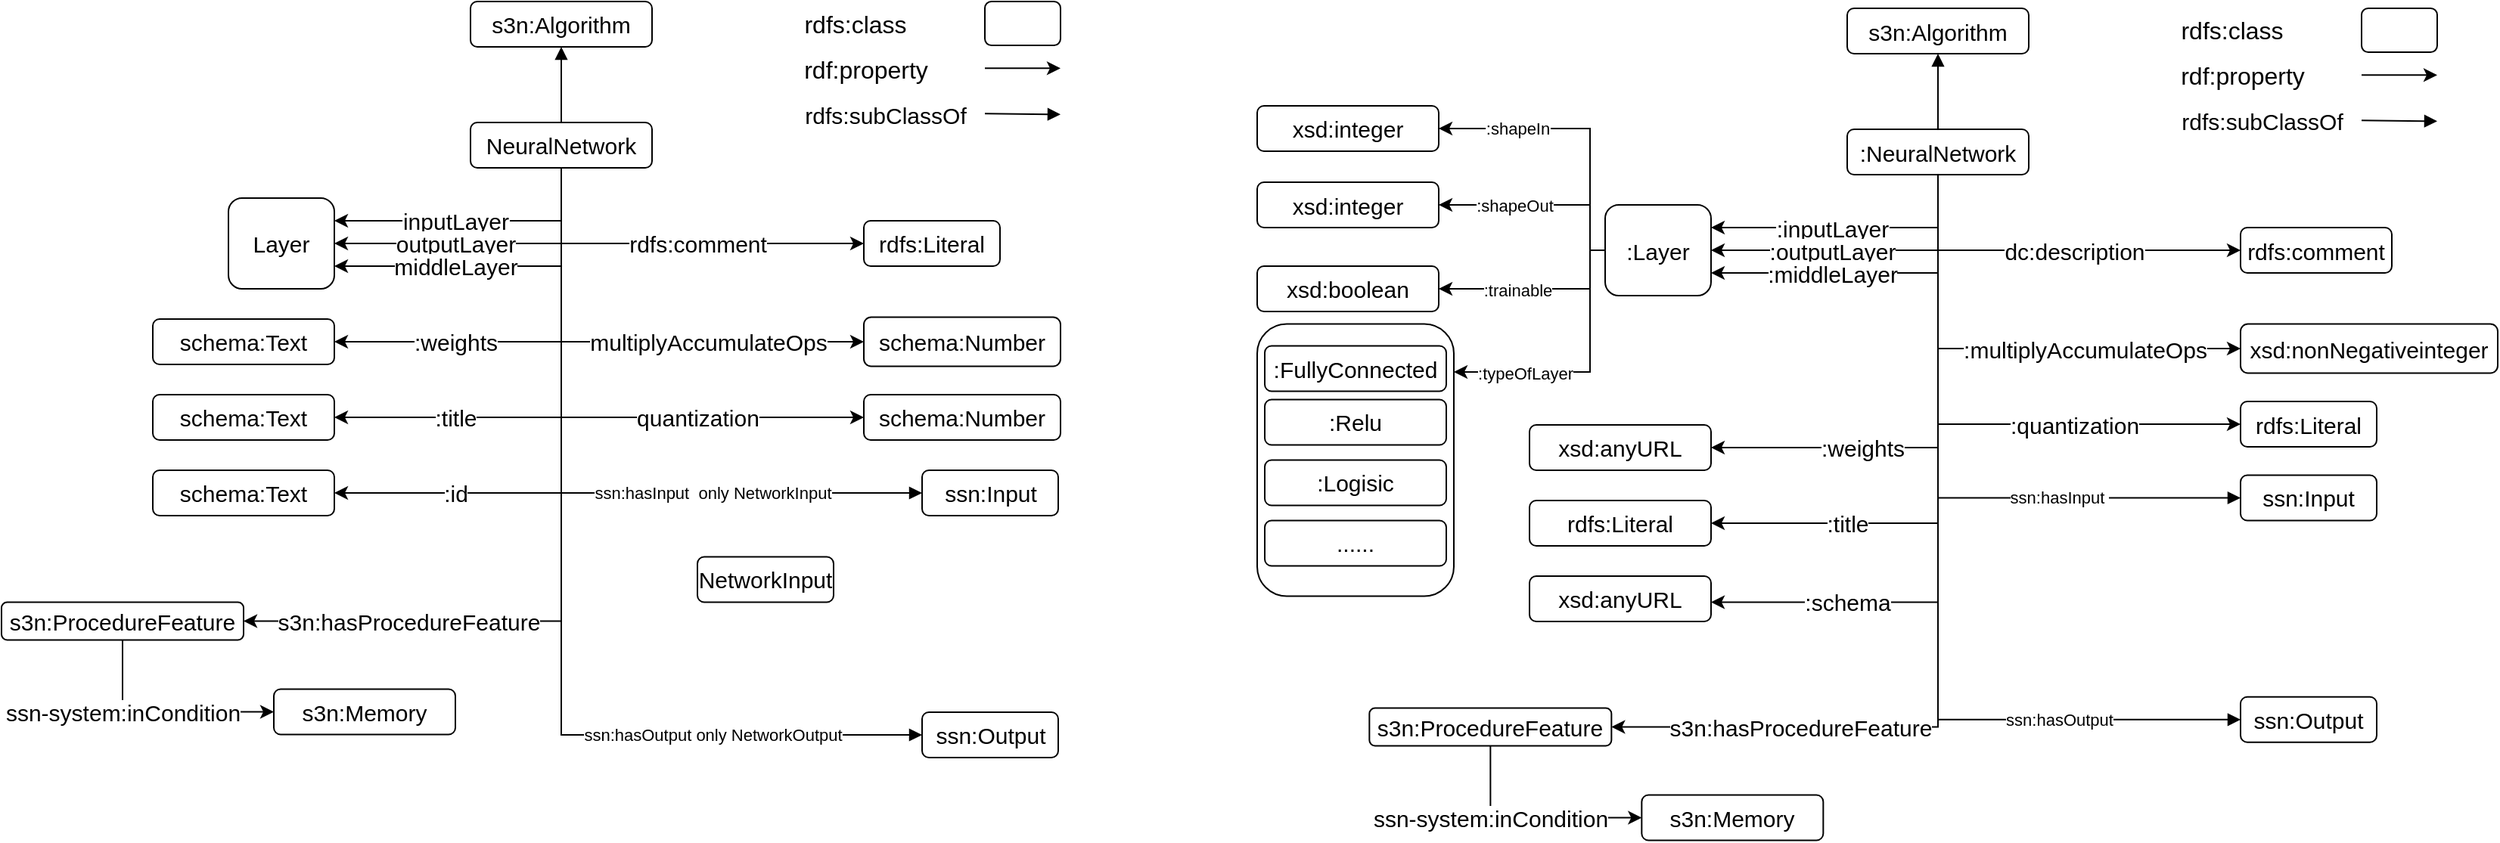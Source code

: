 <mxfile version="14.9.7" type="github">
  <diagram id="LXL1NXqvXz7W8JA6Dsug" name="Page-1">
    <mxGraphModel dx="1703" dy="700" grid="1" gridSize="10" guides="1" tooltips="1" connect="1" arrows="1" fold="1" page="0" pageScale="1" pageWidth="850" pageHeight="1100" math="0" shadow="0">
      <root>
        <mxCell id="0" />
        <mxCell id="1" parent="0" />
        <mxCell id="jss7JCfpPxiry4sK2nVC-1" value="s3n:Algorithm" style="rounded=1;whiteSpace=wrap;html=1;fontSize=15;" parent="1" vertex="1">
          <mxGeometry x="290" y="210" width="120" height="30" as="geometry" />
        </mxCell>
        <mxCell id="jss7JCfpPxiry4sK2nVC-13" value=":title" style="edgeStyle=orthogonalEdgeStyle;rounded=0;orthogonalLoop=1;jettySize=auto;html=1;exitX=0.5;exitY=1;exitDx=0;exitDy=0;fontSize=15;" parent="1" source="jss7JCfpPxiry4sK2nVC-2" edge="1">
          <mxGeometry x="0.492" relative="1" as="geometry">
            <mxPoint x="200" y="485" as="targetPoint" />
            <Array as="points">
              <mxPoint x="350" y="485" />
            </Array>
            <mxPoint as="offset" />
          </mxGeometry>
        </mxCell>
        <mxCell id="jss7JCfpPxiry4sK2nVC-15" value=":id" style="edgeStyle=orthogonalEdgeStyle;rounded=0;orthogonalLoop=1;jettySize=auto;html=1;exitX=0.5;exitY=1;exitDx=0;exitDy=0;entryX=1;entryY=0.5;entryDx=0;entryDy=0;fontSize=15;" parent="1" source="jss7JCfpPxiry4sK2nVC-2" target="jss7JCfpPxiry4sK2nVC-34" edge="1">
          <mxGeometry x="0.562" relative="1" as="geometry">
            <mxPoint x="350" y="730" as="targetPoint" />
            <mxPoint as="offset" />
          </mxGeometry>
        </mxCell>
        <mxCell id="jss7JCfpPxiry4sK2nVC-16" value=":weights" style="edgeStyle=orthogonalEdgeStyle;rounded=0;orthogonalLoop=1;jettySize=auto;html=1;exitX=0.5;exitY=1;exitDx=0;exitDy=0;entryX=1;entryY=0.5;entryDx=0;entryDy=0;fontSize=15;" parent="1" source="jss7JCfpPxiry4sK2nVC-2" target="jss7JCfpPxiry4sK2nVC-3" edge="1">
          <mxGeometry x="0.396" relative="1" as="geometry">
            <mxPoint x="810.0" y="500" as="targetPoint" />
            <mxPoint as="offset" />
          </mxGeometry>
        </mxCell>
        <mxCell id="jss7JCfpPxiry4sK2nVC-20" value="inputLayer" style="edgeStyle=orthogonalEdgeStyle;rounded=0;orthogonalLoop=1;jettySize=auto;html=1;exitX=0.5;exitY=1;exitDx=0;exitDy=0;entryX=1;entryY=0.25;entryDx=0;entryDy=0;fontSize=15;" parent="1" source="jss7JCfpPxiry4sK2nVC-2" target="jss7JCfpPxiry4sK2nVC-19" edge="1">
          <mxGeometry x="0.135" relative="1" as="geometry">
            <mxPoint as="offset" />
          </mxGeometry>
        </mxCell>
        <mxCell id="jss7JCfpPxiry4sK2nVC-23" value="outputLayer" style="edgeStyle=orthogonalEdgeStyle;rounded=0;orthogonalLoop=1;jettySize=auto;html=1;exitX=0.5;exitY=1;exitDx=0;exitDy=0;entryX=1;entryY=0.5;entryDx=0;entryDy=0;fontSize=15;" parent="1" source="jss7JCfpPxiry4sK2nVC-2" target="jss7JCfpPxiry4sK2nVC-19" edge="1">
          <mxGeometry x="0.2" relative="1" as="geometry">
            <mxPoint x="40" y="390" as="targetPoint" />
            <mxPoint as="offset" />
          </mxGeometry>
        </mxCell>
        <mxCell id="jss7JCfpPxiry4sK2nVC-24" value="middleLayer" style="edgeStyle=orthogonalEdgeStyle;rounded=0;orthogonalLoop=1;jettySize=auto;html=1;exitX=0.5;exitY=1;exitDx=0;exitDy=0;entryX=1;entryY=0.75;entryDx=0;entryDy=0;fontSize=15;" parent="1" source="jss7JCfpPxiry4sK2nVC-2" target="jss7JCfpPxiry4sK2nVC-19" edge="1">
          <mxGeometry x="0.256" relative="1" as="geometry">
            <mxPoint as="offset" />
          </mxGeometry>
        </mxCell>
        <mxCell id="jss7JCfpPxiry4sK2nVC-37" value="rdfs:comment" style="edgeStyle=orthogonalEdgeStyle;rounded=0;orthogonalLoop=1;jettySize=auto;html=1;exitX=0.5;exitY=1;exitDx=0;exitDy=0;entryX=0;entryY=0.5;entryDx=0;entryDy=0;fontSize=15;" parent="1" source="jss7JCfpPxiry4sK2nVC-2" target="jss7JCfpPxiry4sK2nVC-36" edge="1">
          <mxGeometry x="0.12" relative="1" as="geometry">
            <mxPoint as="offset" />
          </mxGeometry>
        </mxCell>
        <mxCell id="jss7JCfpPxiry4sK2nVC-38" value="multiplyAccumulateOps" style="edgeStyle=orthogonalEdgeStyle;rounded=0;orthogonalLoop=1;jettySize=auto;html=1;exitX=0.5;exitY=1;exitDx=0;exitDy=0;entryX=0;entryY=0.5;entryDx=0;entryDy=0;fontSize=15;" parent="1" source="jss7JCfpPxiry4sK2nVC-2" target="jss7JCfpPxiry4sK2nVC-30" edge="1">
          <mxGeometry x="0.346" relative="1" as="geometry">
            <mxPoint as="offset" />
          </mxGeometry>
        </mxCell>
        <mxCell id="jss7JCfpPxiry4sK2nVC-40" value="quantization" style="edgeStyle=orthogonalEdgeStyle;rounded=0;orthogonalLoop=1;jettySize=auto;html=1;exitX=0.5;exitY=1;exitDx=0;exitDy=0;entryX=0;entryY=0.5;entryDx=0;entryDy=0;fontSize=15;" parent="1" source="jss7JCfpPxiry4sK2nVC-2" target="jss7JCfpPxiry4sK2nVC-32" edge="1">
          <mxGeometry x="0.397" relative="1" as="geometry">
            <mxPoint as="offset" />
          </mxGeometry>
        </mxCell>
        <mxCell id="jss7JCfpPxiry4sK2nVC-59" value="s3n:hasProcedureFeature" style="edgeStyle=orthogonalEdgeStyle;rounded=0;orthogonalLoop=1;jettySize=auto;html=1;exitX=0.5;exitY=1;exitDx=0;exitDy=0;fontSize=15;endArrow=classic;endFill=1;entryX=1;entryY=0.5;entryDx=0;entryDy=0;" parent="1" source="jss7JCfpPxiry4sK2nVC-2" target="jss7JCfpPxiry4sK2nVC-58" edge="1">
          <mxGeometry x="0.571" relative="1" as="geometry">
            <mxPoint x="480" y="810" as="targetPoint" />
            <mxPoint as="offset" />
          </mxGeometry>
        </mxCell>
        <mxCell id="jss7JCfpPxiry4sK2nVC-66" style="edgeStyle=orthogonalEdgeStyle;rounded=0;orthogonalLoop=1;jettySize=auto;html=1;exitX=0.5;exitY=0;exitDx=0;exitDy=0;entryX=0.5;entryY=1;entryDx=0;entryDy=0;fontSize=15;endArrow=block;endFill=1;" parent="1" source="jss7JCfpPxiry4sK2nVC-2" target="jss7JCfpPxiry4sK2nVC-1" edge="1">
          <mxGeometry relative="1" as="geometry" />
        </mxCell>
        <mxCell id="vN-ApxC82CY0WaiQvZb2-4" value="ssn:hasInput&amp;nbsp; only NetworkInput" style="edgeStyle=orthogonalEdgeStyle;rounded=0;orthogonalLoop=1;jettySize=auto;html=1;exitX=0.5;exitY=1;exitDx=0;exitDy=0;entryX=0;entryY=0.5;entryDx=0;entryDy=0;endArrow=block;endFill=1;" parent="1" source="jss7JCfpPxiry4sK2nVC-2" target="O1qYqZWK-9wZ80ejL66R-15" edge="1">
          <mxGeometry x="0.389" relative="1" as="geometry">
            <mxPoint as="offset" />
          </mxGeometry>
        </mxCell>
        <mxCell id="vN-ApxC82CY0WaiQvZb2-5" value="ssn:hasOutput only NetworkOutput" style="edgeStyle=orthogonalEdgeStyle;rounded=0;orthogonalLoop=1;jettySize=auto;html=1;exitX=0.5;exitY=1;exitDx=0;exitDy=0;entryX=0;entryY=0.5;entryDx=0;entryDy=0;endArrow=block;endFill=1;" parent="1" source="jss7JCfpPxiry4sK2nVC-2" target="vN-ApxC82CY0WaiQvZb2-1" edge="1">
          <mxGeometry x="0.548" relative="1" as="geometry">
            <mxPoint as="offset" />
          </mxGeometry>
        </mxCell>
        <mxCell id="jss7JCfpPxiry4sK2nVC-2" value="NeuralNetwork" style="rounded=1;whiteSpace=wrap;html=1;fontSize=15;" parent="1" vertex="1">
          <mxGeometry x="290" y="290" width="120" height="30" as="geometry" />
        </mxCell>
        <mxCell id="jss7JCfpPxiry4sK2nVC-3" value="schema:Text" style="rounded=1;whiteSpace=wrap;html=1;fontSize=15;" parent="1" vertex="1">
          <mxGeometry x="80" y="420" width="120" height="30" as="geometry" />
        </mxCell>
        <mxCell id="jss7JCfpPxiry4sK2nVC-19" value="Layer" style="rounded=1;whiteSpace=wrap;html=1;fontSize=15;" parent="1" vertex="1">
          <mxGeometry x="130" y="340" width="70" height="60" as="geometry" />
        </mxCell>
        <mxCell id="jss7JCfpPxiry4sK2nVC-30" value="schema:Number" style="rounded=1;whiteSpace=wrap;html=1;fontSize=15;" parent="1" vertex="1">
          <mxGeometry x="550" y="418.75" width="130" height="32.5" as="geometry" />
        </mxCell>
        <mxCell id="jss7JCfpPxiry4sK2nVC-32" value="schema:Number" style="rounded=1;whiteSpace=wrap;html=1;fontSize=15;" parent="1" vertex="1">
          <mxGeometry x="550" y="470" width="130" height="30" as="geometry" />
        </mxCell>
        <mxCell id="jss7JCfpPxiry4sK2nVC-33" value="schema:Text" style="rounded=1;whiteSpace=wrap;html=1;fontSize=15;" parent="1" vertex="1">
          <mxGeometry x="80" y="470" width="120" height="30" as="geometry" />
        </mxCell>
        <mxCell id="jss7JCfpPxiry4sK2nVC-34" value="schema:Text" style="rounded=1;whiteSpace=wrap;html=1;fontSize=15;" parent="1" vertex="1">
          <mxGeometry x="80" y="520" width="120" height="30" as="geometry" />
        </mxCell>
        <mxCell id="jss7JCfpPxiry4sK2nVC-36" value="rdfs:Literal" style="rounded=1;whiteSpace=wrap;html=1;fontSize=15;" parent="1" vertex="1">
          <mxGeometry x="550" y="355" width="90" height="30" as="geometry" />
        </mxCell>
        <mxCell id="jss7JCfpPxiry4sK2nVC-39" style="edgeStyle=orthogonalEdgeStyle;rounded=0;orthogonalLoop=1;jettySize=auto;html=1;exitX=0.5;exitY=1;exitDx=0;exitDy=0;fontSize=15;" parent="1" edge="1">
          <mxGeometry relative="1" as="geometry">
            <mxPoint x="685" y="685" as="sourcePoint" />
            <mxPoint x="685" y="685" as="targetPoint" />
          </mxGeometry>
        </mxCell>
        <mxCell id="jss7JCfpPxiry4sK2nVC-50" value="" style="rounded=1;whiteSpace=wrap;html=1;fontSize=16;" parent="1" vertex="1">
          <mxGeometry x="630" y="210" width="50" height="29" as="geometry" />
        </mxCell>
        <mxCell id="jss7JCfpPxiry4sK2nVC-51" value="rdfs:class" style="text;html=1;align=center;verticalAlign=middle;resizable=0;points=[];autosize=1;strokeColor=none;fontSize=16;" parent="1" vertex="1">
          <mxGeometry x="504" y="214.5" width="80" height="20" as="geometry" />
        </mxCell>
        <mxCell id="jss7JCfpPxiry4sK2nVC-52" value="rdf:property" style="text;html=1;align=center;verticalAlign=middle;resizable=0;points=[];autosize=1;strokeColor=none;fontSize=16;" parent="1" vertex="1">
          <mxGeometry x="501" y="244.5" width="100" height="20" as="geometry" />
        </mxCell>
        <mxCell id="jss7JCfpPxiry4sK2nVC-53" value="" style="endArrow=classic;html=1;fontSize=16;" parent="1" edge="1">
          <mxGeometry width="50" height="50" relative="1" as="geometry">
            <mxPoint x="630" y="254.16" as="sourcePoint" />
            <mxPoint x="680" y="254.16" as="targetPoint" />
            <Array as="points">
              <mxPoint x="640" y="254.16" />
            </Array>
          </mxGeometry>
        </mxCell>
        <mxCell id="jss7JCfpPxiry4sK2nVC-55" value="" style="endArrow=block;html=1;fontSize=16;endFill=1;" parent="1" edge="1">
          <mxGeometry width="50" height="50" relative="1" as="geometry">
            <mxPoint x="630" y="284.16" as="sourcePoint" />
            <mxPoint x="680" y="284.66" as="targetPoint" />
          </mxGeometry>
        </mxCell>
        <mxCell id="jss7JCfpPxiry4sK2nVC-63" value="ssn-system:inCondition" style="edgeStyle=orthogonalEdgeStyle;rounded=0;orthogonalLoop=1;jettySize=auto;html=1;exitX=0.5;exitY=1;exitDx=0;exitDy=0;entryX=0;entryY=0.5;entryDx=0;entryDy=0;fontSize=15;endArrow=classic;endFill=1;" parent="1" source="jss7JCfpPxiry4sK2nVC-58" target="jss7JCfpPxiry4sK2nVC-60" edge="1">
          <mxGeometry x="-0.356" relative="1" as="geometry">
            <mxPoint as="offset" />
            <Array as="points">
              <mxPoint x="60" y="679.75" />
            </Array>
          </mxGeometry>
        </mxCell>
        <mxCell id="jss7JCfpPxiry4sK2nVC-58" value="s3n:ProcedureFeature" style="rounded=1;whiteSpace=wrap;html=1;fontSize=15;" parent="1" vertex="1">
          <mxGeometry x="-20" y="607.25" width="160" height="25" as="geometry" />
        </mxCell>
        <mxCell id="jss7JCfpPxiry4sK2nVC-60" value="s3n:Memory" style="rounded=1;whiteSpace=wrap;html=1;fontSize=15;" parent="1" vertex="1">
          <mxGeometry x="160" y="664.75" width="120" height="30" as="geometry" />
        </mxCell>
        <mxCell id="jss7JCfpPxiry4sK2nVC-67" value="rdfs:subClassOf" style="text;html=1;align=center;verticalAlign=middle;resizable=0;points=[];autosize=1;strokeColor=none;fontSize=15;" parent="1" vertex="1">
          <mxGeometry x="504" y="274.5" width="120" height="20" as="geometry" />
        </mxCell>
        <mxCell id="O1qYqZWK-9wZ80ejL66R-15" value="ssn:Input" style="rounded=1;whiteSpace=wrap;html=1;fontSize=15;" parent="1" vertex="1">
          <mxGeometry x="588.5" y="520" width="90" height="30" as="geometry" />
        </mxCell>
        <mxCell id="vN-ApxC82CY0WaiQvZb2-1" value="ssn:Output" style="rounded=1;whiteSpace=wrap;html=1;fontSize=15;" parent="1" vertex="1">
          <mxGeometry x="588.5" y="680" width="90" height="30" as="geometry" />
        </mxCell>
        <mxCell id="1HyCjjvnwFYjSzsX7dkW-1" value="s3n:Algorithm" style="rounded=1;whiteSpace=wrap;html=1;fontSize=15;" parent="1" vertex="1">
          <mxGeometry x="1200" y="214.5" width="120" height="30" as="geometry" />
        </mxCell>
        <mxCell id="1HyCjjvnwFYjSzsX7dkW-2" value=":title" style="edgeStyle=orthogonalEdgeStyle;rounded=0;orthogonalLoop=1;jettySize=auto;html=1;exitX=0.5;exitY=1;exitDx=0;exitDy=0;fontSize=15;entryX=1;entryY=0.5;entryDx=0;entryDy=0;" parent="1" source="1HyCjjvnwFYjSzsX7dkW-15" target="1HyCjjvnwFYjSzsX7dkW-20" edge="1">
          <mxGeometry x="0.527" relative="1" as="geometry">
            <mxPoint x="1110" y="550" as="targetPoint" />
            <Array as="points">
              <mxPoint x="1260" y="555" />
            </Array>
            <mxPoint as="offset" />
          </mxGeometry>
        </mxCell>
        <mxCell id="1HyCjjvnwFYjSzsX7dkW-4" value=":weights" style="edgeStyle=orthogonalEdgeStyle;rounded=0;orthogonalLoop=1;jettySize=auto;html=1;exitX=0.5;exitY=1;exitDx=0;exitDy=0;entryX=1;entryY=0.5;entryDx=0;entryDy=0;fontSize=15;" parent="1" source="1HyCjjvnwFYjSzsX7dkW-15" target="1HyCjjvnwFYjSzsX7dkW-16" edge="1">
          <mxGeometry x="0.396" relative="1" as="geometry">
            <mxPoint x="1720.0" y="504.5" as="targetPoint" />
            <mxPoint as="offset" />
          </mxGeometry>
        </mxCell>
        <mxCell id="1HyCjjvnwFYjSzsX7dkW-5" value=":inputLayer" style="edgeStyle=orthogonalEdgeStyle;rounded=0;orthogonalLoop=1;jettySize=auto;html=1;exitX=0.5;exitY=1;exitDx=0;exitDy=0;entryX=1;entryY=0.25;entryDx=0;entryDy=0;fontSize=15;" parent="1" source="1HyCjjvnwFYjSzsX7dkW-15" target="1HyCjjvnwFYjSzsX7dkW-17" edge="1">
          <mxGeometry x="0.135" relative="1" as="geometry">
            <mxPoint as="offset" />
          </mxGeometry>
        </mxCell>
        <mxCell id="1HyCjjvnwFYjSzsX7dkW-6" value=":outputLayer" style="edgeStyle=orthogonalEdgeStyle;rounded=0;orthogonalLoop=1;jettySize=auto;html=1;exitX=0.5;exitY=1;exitDx=0;exitDy=0;entryX=1;entryY=0.5;entryDx=0;entryDy=0;fontSize=15;" parent="1" source="1HyCjjvnwFYjSzsX7dkW-15" target="1HyCjjvnwFYjSzsX7dkW-17" edge="1">
          <mxGeometry x="0.2" relative="1" as="geometry">
            <mxPoint x="950" y="394.5" as="targetPoint" />
            <mxPoint as="offset" />
          </mxGeometry>
        </mxCell>
        <mxCell id="1HyCjjvnwFYjSzsX7dkW-7" value=":middleLayer" style="edgeStyle=orthogonalEdgeStyle;rounded=0;orthogonalLoop=1;jettySize=auto;html=1;exitX=0.5;exitY=1;exitDx=0;exitDy=0;entryX=1;entryY=0.75;entryDx=0;entryDy=0;fontSize=15;" parent="1" source="1HyCjjvnwFYjSzsX7dkW-15" target="1HyCjjvnwFYjSzsX7dkW-17" edge="1">
          <mxGeometry x="0.256" relative="1" as="geometry">
            <mxPoint as="offset" />
          </mxGeometry>
        </mxCell>
        <mxCell id="1HyCjjvnwFYjSzsX7dkW-8" value="dc:description" style="edgeStyle=orthogonalEdgeStyle;rounded=0;orthogonalLoop=1;jettySize=auto;html=1;exitX=0.5;exitY=1;exitDx=0;exitDy=0;entryX=0;entryY=0.5;entryDx=0;entryDy=0;fontSize=15;" parent="1" source="1HyCjjvnwFYjSzsX7dkW-15" target="1HyCjjvnwFYjSzsX7dkW-22" edge="1">
          <mxGeometry x="0.12" relative="1" as="geometry">
            <mxPoint as="offset" />
          </mxGeometry>
        </mxCell>
        <mxCell id="1HyCjjvnwFYjSzsX7dkW-9" value=":multiplyAccumulateOps" style="edgeStyle=orthogonalEdgeStyle;rounded=0;orthogonalLoop=1;jettySize=auto;html=1;exitX=0.5;exitY=1;exitDx=0;exitDy=0;entryX=0;entryY=0.5;entryDx=0;entryDy=0;fontSize=15;" parent="1" source="1HyCjjvnwFYjSzsX7dkW-15" target="1HyCjjvnwFYjSzsX7dkW-18" edge="1">
          <mxGeometry x="0.346" relative="1" as="geometry">
            <mxPoint as="offset" />
          </mxGeometry>
        </mxCell>
        <mxCell id="1HyCjjvnwFYjSzsX7dkW-10" value=":quantization" style="edgeStyle=orthogonalEdgeStyle;rounded=0;orthogonalLoop=1;jettySize=auto;html=1;exitX=0.5;exitY=1;exitDx=0;exitDy=0;entryX=0;entryY=0.5;entryDx=0;entryDy=0;fontSize=15;" parent="1" source="1HyCjjvnwFYjSzsX7dkW-15" target="1HyCjjvnwFYjSzsX7dkW-19" edge="1">
          <mxGeometry x="0.397" relative="1" as="geometry">
            <mxPoint as="offset" />
          </mxGeometry>
        </mxCell>
        <mxCell id="1HyCjjvnwFYjSzsX7dkW-11" value="s3n:hasProcedureFeature" style="edgeStyle=orthogonalEdgeStyle;rounded=0;orthogonalLoop=1;jettySize=auto;html=1;exitX=0.5;exitY=1;exitDx=0;exitDy=0;fontSize=15;endArrow=classic;endFill=1;entryX=1;entryY=0.5;entryDx=0;entryDy=0;" parent="1" source="1HyCjjvnwFYjSzsX7dkW-15" target="1HyCjjvnwFYjSzsX7dkW-30" edge="1">
          <mxGeometry x="0.571" relative="1" as="geometry">
            <mxPoint x="1390" y="814.5" as="targetPoint" />
            <mxPoint as="offset" />
          </mxGeometry>
        </mxCell>
        <mxCell id="1HyCjjvnwFYjSzsX7dkW-12" style="edgeStyle=orthogonalEdgeStyle;rounded=0;orthogonalLoop=1;jettySize=auto;html=1;exitX=0.5;exitY=0;exitDx=0;exitDy=0;entryX=0.5;entryY=1;entryDx=0;entryDy=0;fontSize=15;endArrow=block;endFill=1;" parent="1" source="1HyCjjvnwFYjSzsX7dkW-15" target="1HyCjjvnwFYjSzsX7dkW-1" edge="1">
          <mxGeometry relative="1" as="geometry" />
        </mxCell>
        <mxCell id="1HyCjjvnwFYjSzsX7dkW-13" value="ssn:hasInput&amp;nbsp; " style="edgeStyle=orthogonalEdgeStyle;rounded=0;orthogonalLoop=1;jettySize=auto;html=1;exitX=0.5;exitY=1;exitDx=0;exitDy=0;entryX=0;entryY=0.5;entryDx=0;entryDy=0;endArrow=block;endFill=1;" parent="1" source="1HyCjjvnwFYjSzsX7dkW-15" target="1HyCjjvnwFYjSzsX7dkW-38" edge="1">
          <mxGeometry x="0.42" relative="1" as="geometry">
            <mxPoint as="offset" />
          </mxGeometry>
        </mxCell>
        <mxCell id="1HyCjjvnwFYjSzsX7dkW-14" value="ssn:hasOutput " style="edgeStyle=orthogonalEdgeStyle;rounded=0;orthogonalLoop=1;jettySize=auto;html=1;exitX=0.5;exitY=1;exitDx=0;exitDy=0;entryX=0;entryY=0.5;entryDx=0;entryDy=0;endArrow=block;endFill=1;" parent="1" source="1HyCjjvnwFYjSzsX7dkW-15" target="1HyCjjvnwFYjSzsX7dkW-39" edge="1">
          <mxGeometry x="0.572" relative="1" as="geometry">
            <mxPoint as="offset" />
          </mxGeometry>
        </mxCell>
        <mxCell id="1HyCjjvnwFYjSzsX7dkW-15" value=":NeuralNetwork" style="rounded=1;whiteSpace=wrap;html=1;fontSize=15;" parent="1" vertex="1">
          <mxGeometry x="1200" y="294.5" width="120" height="30" as="geometry" />
        </mxCell>
        <mxCell id="1HyCjjvnwFYjSzsX7dkW-16" value="xsd:anyURL" style="rounded=1;whiteSpace=wrap;html=1;fontSize=15;" parent="1" vertex="1">
          <mxGeometry x="990" y="490" width="120" height="30" as="geometry" />
        </mxCell>
        <mxCell id="1HyCjjvnwFYjSzsX7dkW-55" style="edgeStyle=orthogonalEdgeStyle;rounded=0;orthogonalLoop=1;jettySize=auto;html=1;exitX=0;exitY=0.5;exitDx=0;exitDy=0;entryX=1;entryY=0.5;entryDx=0;entryDy=0;" parent="1" source="1HyCjjvnwFYjSzsX7dkW-17" target="1HyCjjvnwFYjSzsX7dkW-51" edge="1">
          <mxGeometry relative="1" as="geometry">
            <Array as="points">
              <mxPoint x="1030" y="374" />
              <mxPoint x="1030" y="294" />
            </Array>
          </mxGeometry>
        </mxCell>
        <mxCell id="1HyCjjvnwFYjSzsX7dkW-59" value=":shapeIn" style="edgeLabel;html=1;align=center;verticalAlign=middle;resizable=0;points=[];" parent="1HyCjjvnwFYjSzsX7dkW-55" vertex="1" connectable="0">
          <mxGeometry x="0.41" relative="1" as="geometry">
            <mxPoint x="-4" as="offset" />
          </mxGeometry>
        </mxCell>
        <mxCell id="1HyCjjvnwFYjSzsX7dkW-56" value="" style="edgeStyle=orthogonalEdgeStyle;rounded=0;orthogonalLoop=1;jettySize=auto;html=1;exitX=0;exitY=0.5;exitDx=0;exitDy=0;entryX=1;entryY=0.5;entryDx=0;entryDy=0;" parent="1" source="1HyCjjvnwFYjSzsX7dkW-17" target="1HyCjjvnwFYjSzsX7dkW-52" edge="1">
          <mxGeometry x="0.538" relative="1" as="geometry">
            <Array as="points">
              <mxPoint x="1030" y="374" />
              <mxPoint x="1030" y="344" />
            </Array>
            <mxPoint as="offset" />
          </mxGeometry>
        </mxCell>
        <mxCell id="1HyCjjvnwFYjSzsX7dkW-62" value=":shapeOut" style="edgeLabel;html=1;align=center;verticalAlign=middle;resizable=0;points=[];" parent="1HyCjjvnwFYjSzsX7dkW-56" vertex="1" connectable="0">
          <mxGeometry x="0.287" relative="1" as="geometry">
            <mxPoint as="offset" />
          </mxGeometry>
        </mxCell>
        <mxCell id="1HyCjjvnwFYjSzsX7dkW-57" style="edgeStyle=orthogonalEdgeStyle;rounded=0;orthogonalLoop=1;jettySize=auto;html=1;exitX=0;exitY=0.5;exitDx=0;exitDy=0;entryX=1;entryY=0.5;entryDx=0;entryDy=0;" parent="1" source="1HyCjjvnwFYjSzsX7dkW-17" target="1HyCjjvnwFYjSzsX7dkW-53" edge="1">
          <mxGeometry relative="1" as="geometry">
            <Array as="points">
              <mxPoint x="1030" y="374" />
              <mxPoint x="1030" y="400" />
            </Array>
          </mxGeometry>
        </mxCell>
        <mxCell id="1HyCjjvnwFYjSzsX7dkW-60" value=":trainable" style="edgeLabel;html=1;align=center;verticalAlign=middle;resizable=0;points=[];" parent="1HyCjjvnwFYjSzsX7dkW-57" vertex="1" connectable="0">
          <mxGeometry x="0.229" y="1" relative="1" as="geometry">
            <mxPoint as="offset" />
          </mxGeometry>
        </mxCell>
        <mxCell id="1HyCjjvnwFYjSzsX7dkW-58" style="edgeStyle=orthogonalEdgeStyle;rounded=0;orthogonalLoop=1;jettySize=auto;html=1;exitX=0;exitY=0.5;exitDx=0;exitDy=0;entryX=1;entryY=0.5;entryDx=0;entryDy=0;" parent="1" source="1HyCjjvnwFYjSzsX7dkW-17" edge="1">
          <mxGeometry relative="1" as="geometry">
            <mxPoint x="940" y="455.0" as="targetPoint" />
            <Array as="points">
              <mxPoint x="1030" y="374" />
              <mxPoint x="1030" y="455" />
            </Array>
          </mxGeometry>
        </mxCell>
        <mxCell id="1HyCjjvnwFYjSzsX7dkW-61" value=":typeOfLayer" style="edgeLabel;html=1;align=center;verticalAlign=middle;resizable=0;points=[];" parent="1HyCjjvnwFYjSzsX7dkW-58" vertex="1" connectable="0">
          <mxGeometry x="0.479" y="1" relative="1" as="geometry">
            <mxPoint as="offset" />
          </mxGeometry>
        </mxCell>
        <mxCell id="1HyCjjvnwFYjSzsX7dkW-17" value=":Layer" style="rounded=1;whiteSpace=wrap;html=1;fontSize=15;" parent="1" vertex="1">
          <mxGeometry x="1040" y="344.5" width="70" height="60" as="geometry" />
        </mxCell>
        <mxCell id="1HyCjjvnwFYjSzsX7dkW-18" value="xsd:nonNegativeinteger" style="rounded=1;whiteSpace=wrap;html=1;fontSize=15;" parent="1" vertex="1">
          <mxGeometry x="1460" y="423.25" width="170" height="32.5" as="geometry" />
        </mxCell>
        <mxCell id="1HyCjjvnwFYjSzsX7dkW-19" value="rdfs:Literal" style="rounded=1;whiteSpace=wrap;html=1;fontSize=15;" parent="1" vertex="1">
          <mxGeometry x="1460" y="474.5" width="90" height="30" as="geometry" />
        </mxCell>
        <mxCell id="1HyCjjvnwFYjSzsX7dkW-20" value="rdfs:Literal" style="rounded=1;whiteSpace=wrap;html=1;fontSize=15;" parent="1" vertex="1">
          <mxGeometry x="990" y="540" width="120" height="30" as="geometry" />
        </mxCell>
        <mxCell id="1HyCjjvnwFYjSzsX7dkW-22" value="rdfs:comment" style="rounded=1;whiteSpace=wrap;html=1;fontSize=15;" parent="1" vertex="1">
          <mxGeometry x="1460" y="359.5" width="100" height="30" as="geometry" />
        </mxCell>
        <mxCell id="1HyCjjvnwFYjSzsX7dkW-23" style="edgeStyle=orthogonalEdgeStyle;rounded=0;orthogonalLoop=1;jettySize=auto;html=1;exitX=0.5;exitY=1;exitDx=0;exitDy=0;fontSize=15;" parent="1" edge="1">
          <mxGeometry relative="1" as="geometry">
            <mxPoint x="1589.17" y="679.75" as="sourcePoint" />
            <mxPoint x="1589.17" y="679.75" as="targetPoint" />
          </mxGeometry>
        </mxCell>
        <mxCell id="1HyCjjvnwFYjSzsX7dkW-24" value="" style="rounded=1;whiteSpace=wrap;html=1;fontSize=16;" parent="1" vertex="1">
          <mxGeometry x="1540" y="214.5" width="50" height="29" as="geometry" />
        </mxCell>
        <mxCell id="1HyCjjvnwFYjSzsX7dkW-25" value="rdfs:class" style="text;html=1;align=center;verticalAlign=middle;resizable=0;points=[];autosize=1;strokeColor=none;fontSize=16;" parent="1" vertex="1">
          <mxGeometry x="1414" y="219" width="80" height="20" as="geometry" />
        </mxCell>
        <mxCell id="1HyCjjvnwFYjSzsX7dkW-26" value="rdf:property" style="text;html=1;align=center;verticalAlign=middle;resizable=0;points=[];autosize=1;strokeColor=none;fontSize=16;" parent="1" vertex="1">
          <mxGeometry x="1411" y="249" width="100" height="20" as="geometry" />
        </mxCell>
        <mxCell id="1HyCjjvnwFYjSzsX7dkW-27" value="" style="endArrow=classic;html=1;fontSize=16;" parent="1" edge="1">
          <mxGeometry width="50" height="50" relative="1" as="geometry">
            <mxPoint x="1540" y="258.66" as="sourcePoint" />
            <mxPoint x="1590" y="258.66" as="targetPoint" />
            <Array as="points">
              <mxPoint x="1550" y="258.66" />
            </Array>
          </mxGeometry>
        </mxCell>
        <mxCell id="1HyCjjvnwFYjSzsX7dkW-28" value="" style="endArrow=block;html=1;fontSize=16;endFill=1;" parent="1" edge="1">
          <mxGeometry width="50" height="50" relative="1" as="geometry">
            <mxPoint x="1540" y="288.66" as="sourcePoint" />
            <mxPoint x="1590" y="289.16" as="targetPoint" />
          </mxGeometry>
        </mxCell>
        <mxCell id="1HyCjjvnwFYjSzsX7dkW-29" value="ssn-system:inCondition" style="edgeStyle=orthogonalEdgeStyle;rounded=0;orthogonalLoop=1;jettySize=auto;html=1;exitX=0.5;exitY=1;exitDx=0;exitDy=0;entryX=0;entryY=0.5;entryDx=0;entryDy=0;fontSize=15;endArrow=classic;endFill=1;" parent="1" source="1HyCjjvnwFYjSzsX7dkW-30" target="1HyCjjvnwFYjSzsX7dkW-31" edge="1">
          <mxGeometry x="-0.356" relative="1" as="geometry">
            <mxPoint as="offset" />
            <Array as="points">
              <mxPoint x="964.17" y="749.75" />
            </Array>
          </mxGeometry>
        </mxCell>
        <mxCell id="1HyCjjvnwFYjSzsX7dkW-30" value="s3n:ProcedureFeature" style="rounded=1;whiteSpace=wrap;html=1;fontSize=15;" parent="1" vertex="1">
          <mxGeometry x="884.17" y="677.25" width="160" height="25" as="geometry" />
        </mxCell>
        <mxCell id="1HyCjjvnwFYjSzsX7dkW-31" value="s3n:Memory" style="rounded=1;whiteSpace=wrap;html=1;fontSize=15;" parent="1" vertex="1">
          <mxGeometry x="1064.17" y="734.75" width="120" height="30" as="geometry" />
        </mxCell>
        <mxCell id="1HyCjjvnwFYjSzsX7dkW-32" value="rdfs:subClassOf" style="text;html=1;align=center;verticalAlign=middle;resizable=0;points=[];autosize=1;strokeColor=none;fontSize=15;" parent="1" vertex="1">
          <mxGeometry x="1414" y="279" width="120" height="20" as="geometry" />
        </mxCell>
        <mxCell id="1HyCjjvnwFYjSzsX7dkW-33" style="edgeStyle=orthogonalEdgeStyle;rounded=0;orthogonalLoop=1;jettySize=auto;html=1;exitX=0.5;exitY=1;exitDx=0;exitDy=0;" parent="1" edge="1">
          <mxGeometry relative="1" as="geometry">
            <mxPoint x="1584" y="592" as="sourcePoint" />
            <mxPoint x="1584" y="592" as="targetPoint" />
          </mxGeometry>
        </mxCell>
        <mxCell id="1HyCjjvnwFYjSzsX7dkW-36" style="edgeStyle=orthogonalEdgeStyle;rounded=0;orthogonalLoop=1;jettySize=auto;html=1;exitX=0.5;exitY=1;exitDx=0;exitDy=0;fontSize=15;" parent="1" edge="1">
          <mxGeometry relative="1" as="geometry">
            <mxPoint x="1537.67" y="660" as="sourcePoint" />
            <mxPoint x="1537.67" y="660" as="targetPoint" />
          </mxGeometry>
        </mxCell>
        <mxCell id="1HyCjjvnwFYjSzsX7dkW-38" value="ssn:Input" style="rounded=1;whiteSpace=wrap;html=1;fontSize=15;" parent="1" vertex="1">
          <mxGeometry x="1460" y="523.25" width="90" height="30" as="geometry" />
        </mxCell>
        <mxCell id="1HyCjjvnwFYjSzsX7dkW-39" value="ssn:Output" style="rounded=1;whiteSpace=wrap;html=1;fontSize=15;" parent="1" vertex="1">
          <mxGeometry x="1460" y="669.88" width="90" height="30" as="geometry" />
        </mxCell>
        <mxCell id="1HyCjjvnwFYjSzsX7dkW-51" value="xsd:integer" style="rounded=1;whiteSpace=wrap;html=1;fontSize=15;" parent="1" vertex="1">
          <mxGeometry x="810" y="279" width="120" height="30" as="geometry" />
        </mxCell>
        <mxCell id="1HyCjjvnwFYjSzsX7dkW-52" value="xsd:integer" style="rounded=1;whiteSpace=wrap;html=1;fontSize=15;" parent="1" vertex="1">
          <mxGeometry x="810" y="329.5" width="120" height="30" as="geometry" />
        </mxCell>
        <mxCell id="1HyCjjvnwFYjSzsX7dkW-53" value="xsd:boolean" style="rounded=1;whiteSpace=wrap;html=1;fontSize=15;" parent="1" vertex="1">
          <mxGeometry x="810" y="385" width="120" height="30" as="geometry" />
        </mxCell>
        <mxCell id="1HyCjjvnwFYjSzsX7dkW-65" value="" style="rounded=1;whiteSpace=wrap;html=1;fontSize=15;" parent="1" vertex="1">
          <mxGeometry x="810" y="423.25" width="130" height="180" as="geometry" />
        </mxCell>
        <mxCell id="1HyCjjvnwFYjSzsX7dkW-66" value="&lt;div&gt;:FullyConnected&lt;/div&gt;" style="rounded=1;whiteSpace=wrap;html=1;fontSize=15;" parent="1" vertex="1">
          <mxGeometry x="815" y="437.75" width="120" height="30" as="geometry" />
        </mxCell>
        <mxCell id="1HyCjjvnwFYjSzsX7dkW-67" value=":Relu" style="rounded=1;whiteSpace=wrap;html=1;fontSize=15;" parent="1" vertex="1">
          <mxGeometry x="815" y="473.25" width="120" height="30" as="geometry" />
        </mxCell>
        <mxCell id="1HyCjjvnwFYjSzsX7dkW-68" value=":Logisic" style="rounded=1;whiteSpace=wrap;html=1;fontSize=15;" parent="1" vertex="1">
          <mxGeometry x="815" y="513.25" width="120" height="30" as="geometry" />
        </mxCell>
        <mxCell id="1HyCjjvnwFYjSzsX7dkW-69" value="......" style="rounded=1;whiteSpace=wrap;html=1;fontSize=15;" parent="1" vertex="1">
          <mxGeometry x="815" y="553.25" width="120" height="30" as="geometry" />
        </mxCell>
        <mxCell id="1HyCjjvnwFYjSzsX7dkW-75" value="xsd:anyURL" style="rounded=1;whiteSpace=wrap;html=1;fontSize=15;" parent="1" vertex="1">
          <mxGeometry x="990" y="590" width="120" height="30" as="geometry" />
        </mxCell>
        <mxCell id="1HyCjjvnwFYjSzsX7dkW-77" value=":schema" style="edgeStyle=orthogonalEdgeStyle;rounded=0;orthogonalLoop=1;jettySize=auto;html=1;exitX=0.5;exitY=1;exitDx=0;exitDy=0;fontSize=15;entryX=1;entryY=0.5;entryDx=0;entryDy=0;" parent="1" edge="1">
          <mxGeometry x="0.527" relative="1" as="geometry">
            <mxPoint x="1110" y="607.22" as="targetPoint" />
            <Array as="points">
              <mxPoint x="1260" y="607.22" />
            </Array>
            <mxPoint as="offset" />
            <mxPoint x="1260" y="376.72" as="sourcePoint" />
          </mxGeometry>
        </mxCell>
        <mxCell id="9Srf9fNfijRDF5B15jsF-1" value="NetworkInput" style="rounded=1;whiteSpace=wrap;html=1;fontSize=15;" vertex="1" parent="1">
          <mxGeometry x="440" y="577.25" width="90" height="30" as="geometry" />
        </mxCell>
      </root>
    </mxGraphModel>
  </diagram>
</mxfile>
